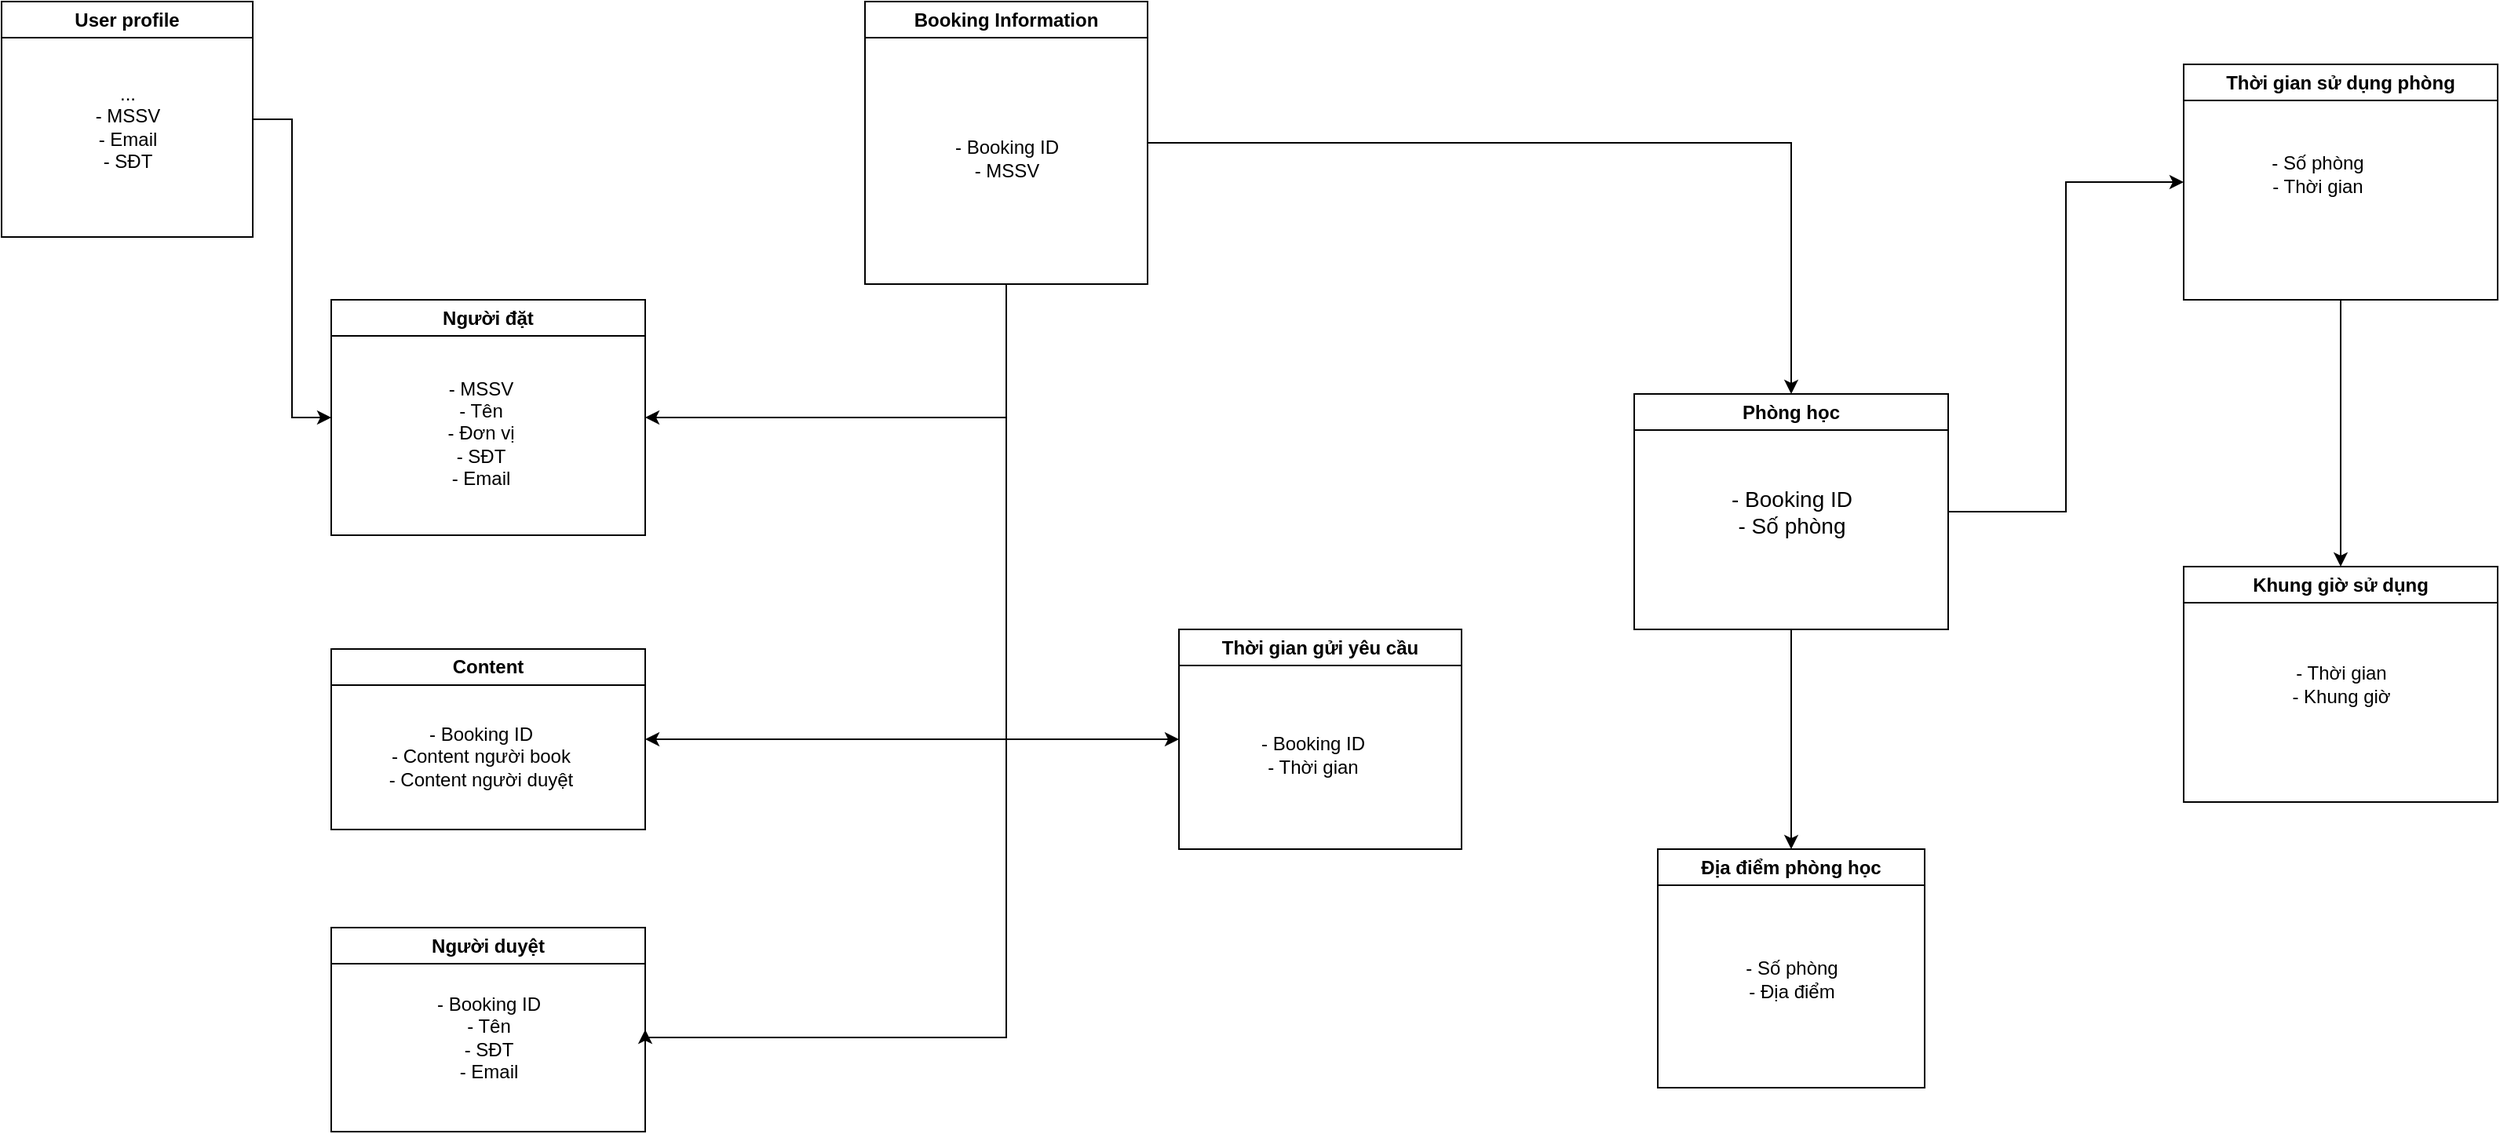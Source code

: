 <mxfile version="21.5.1" type="github">
  <diagram name="Page-1" id="D8w3A1c4NBQzabuCHDF7">
    <mxGraphModel dx="-666" dy="513" grid="1" gridSize="10" guides="1" tooltips="1" connect="1" arrows="1" fold="1" page="1" pageScale="1" pageWidth="850" pageHeight="1100" math="0" shadow="0">
      <root>
        <mxCell id="0" />
        <mxCell id="1" parent="0" />
        <mxCell id="JIk_7hETfaD4mNyKUkSH-24" style="edgeStyle=orthogonalEdgeStyle;rounded=0;orthogonalLoop=1;jettySize=auto;html=1;" parent="1" source="LEf2-nqMguErEL3u1rOa-62" target="JIk_7hETfaD4mNyKUkSH-22" edge="1">
          <mxGeometry relative="1" as="geometry" />
        </mxCell>
        <mxCell id="JIk_7hETfaD4mNyKUkSH-27" style="edgeStyle=orthogonalEdgeStyle;rounded=0;orthogonalLoop=1;jettySize=auto;html=1;entryX=0;entryY=0.5;entryDx=0;entryDy=0;" parent="1" source="LEf2-nqMguErEL3u1rOa-62" target="JIk_7hETfaD4mNyKUkSH-9" edge="1">
          <mxGeometry relative="1" as="geometry" />
        </mxCell>
        <mxCell id="LEf2-nqMguErEL3u1rOa-62" value="Phòng học" style="swimlane;whiteSpace=wrap;html=1;" parent="1" vertex="1">
          <mxGeometry x="3050" y="410" width="200" height="150" as="geometry" />
        </mxCell>
        <mxCell id="LEf2-nqMguErEL3u1rOa-63" value="&lt;font style=&quot;font-size: 14px;&quot;&gt;- Booking ID&lt;br&gt;- Số phòng&lt;br&gt;&lt;/font&gt;" style="text;html=1;align=center;verticalAlign=middle;resizable=0;points=[];autosize=1;strokeColor=none;fillColor=none;" parent="LEf2-nqMguErEL3u1rOa-62" vertex="1">
          <mxGeometry x="50" y="50" width="100" height="50" as="geometry" />
        </mxCell>
        <mxCell id="LEf2-nqMguErEL3u1rOa-64" value="Người đặt" style="swimlane;whiteSpace=wrap;html=1;" parent="1" vertex="1">
          <mxGeometry x="2220" y="350" width="200" height="150" as="geometry" />
        </mxCell>
        <mxCell id="LEf2-nqMguErEL3u1rOa-65" value="- MSSV&lt;br&gt;- Tên&lt;br&gt;- Đơn vị&lt;br&gt;- SĐT&lt;br&gt;- Email" style="text;html=1;align=center;verticalAlign=middle;resizable=0;points=[];autosize=1;strokeColor=none;fillColor=none;" parent="LEf2-nqMguErEL3u1rOa-64" vertex="1">
          <mxGeometry x="60" y="40" width="70" height="90" as="geometry" />
        </mxCell>
        <mxCell id="LEf2-nqMguErEL3u1rOa-66" value="Người duyệt" style="swimlane;whiteSpace=wrap;html=1;" parent="1" vertex="1">
          <mxGeometry x="2220" y="750" width="200" height="130" as="geometry" />
        </mxCell>
        <mxCell id="LEf2-nqMguErEL3u1rOa-67" value="- Booking ID&lt;br&gt;- Tên&lt;br&gt;- SĐT&lt;br&gt;- Email" style="text;html=1;align=center;verticalAlign=middle;resizable=0;points=[];autosize=1;strokeColor=none;fillColor=none;" parent="LEf2-nqMguErEL3u1rOa-66" vertex="1">
          <mxGeometry x="55" y="35" width="90" height="70" as="geometry" />
        </mxCell>
        <mxCell id="LEf2-nqMguErEL3u1rOa-68" value="Content" style="swimlane;whiteSpace=wrap;html=1;" parent="1" vertex="1">
          <mxGeometry x="2220" y="572.5" width="200" height="115" as="geometry" />
        </mxCell>
        <mxCell id="LEf2-nqMguErEL3u1rOa-69" value="- Booking ID&lt;br&gt;- Content người book&lt;br&gt;- Content người duyệt" style="text;html=1;align=center;verticalAlign=middle;resizable=0;points=[];autosize=1;strokeColor=none;fillColor=none;" parent="LEf2-nqMguErEL3u1rOa-68" vertex="1">
          <mxGeometry x="25" y="38" width="140" height="60" as="geometry" />
        </mxCell>
        <mxCell id="JIk_7hETfaD4mNyKUkSH-25" style="edgeStyle=orthogonalEdgeStyle;rounded=0;orthogonalLoop=1;jettySize=auto;html=1;entryX=0.5;entryY=0;entryDx=0;entryDy=0;" parent="1" source="LEf2-nqMguErEL3u1rOa-70" target="LEf2-nqMguErEL3u1rOa-62" edge="1">
          <mxGeometry relative="1" as="geometry" />
        </mxCell>
        <mxCell id="JIk_7hETfaD4mNyKUkSH-31" style="edgeStyle=orthogonalEdgeStyle;rounded=0;orthogonalLoop=1;jettySize=auto;html=1;entryX=1;entryY=0.5;entryDx=0;entryDy=0;exitX=0.5;exitY=1;exitDx=0;exitDy=0;" parent="1" source="LEf2-nqMguErEL3u1rOa-70" target="LEf2-nqMguErEL3u1rOa-68" edge="1">
          <mxGeometry relative="1" as="geometry" />
        </mxCell>
        <mxCell id="JIk_7hETfaD4mNyKUkSH-33" style="edgeStyle=orthogonalEdgeStyle;rounded=0;orthogonalLoop=1;jettySize=auto;html=1;entryX=1;entryY=0.5;entryDx=0;entryDy=0;" parent="1" source="LEf2-nqMguErEL3u1rOa-70" target="LEf2-nqMguErEL3u1rOa-66" edge="1">
          <mxGeometry relative="1" as="geometry">
            <Array as="points">
              <mxPoint x="2650" y="820" />
              <mxPoint x="2420" y="820" />
            </Array>
          </mxGeometry>
        </mxCell>
        <mxCell id="JIk_7hETfaD4mNyKUkSH-34" style="edgeStyle=orthogonalEdgeStyle;rounded=0;orthogonalLoop=1;jettySize=auto;html=1;entryX=0;entryY=0.5;entryDx=0;entryDy=0;" parent="1" source="LEf2-nqMguErEL3u1rOa-70" target="JIk_7hETfaD4mNyKUkSH-28" edge="1">
          <mxGeometry relative="1" as="geometry">
            <Array as="points">
              <mxPoint x="2650" y="630" />
            </Array>
          </mxGeometry>
        </mxCell>
        <mxCell id="GMUNA0h8KNTd85h-_5Es-1" style="edgeStyle=orthogonalEdgeStyle;rounded=0;orthogonalLoop=1;jettySize=auto;html=1;entryX=1;entryY=0.5;entryDx=0;entryDy=0;exitX=0.5;exitY=1;exitDx=0;exitDy=0;" edge="1" parent="1" source="LEf2-nqMguErEL3u1rOa-70" target="LEf2-nqMguErEL3u1rOa-64">
          <mxGeometry relative="1" as="geometry" />
        </mxCell>
        <mxCell id="LEf2-nqMguErEL3u1rOa-70" value="Booking Information" style="swimlane;whiteSpace=wrap;html=1;" parent="1" vertex="1">
          <mxGeometry x="2560" y="160" width="180" height="180" as="geometry" />
        </mxCell>
        <mxCell id="LEf2-nqMguErEL3u1rOa-71" value="- Booking ID&lt;br&gt;- MSSV" style="text;html=1;align=center;verticalAlign=middle;resizable=0;points=[];autosize=1;strokeColor=none;fillColor=none;" parent="LEf2-nqMguErEL3u1rOa-70" vertex="1">
          <mxGeometry x="45" y="80" width="90" height="40" as="geometry" />
        </mxCell>
        <mxCell id="GMUNA0h8KNTd85h-_5Es-2" style="edgeStyle=orthogonalEdgeStyle;rounded=0;orthogonalLoop=1;jettySize=auto;html=1;entryX=0;entryY=0.5;entryDx=0;entryDy=0;" edge="1" parent="1" source="ioqxV5oBWN_LTfzM5Hr--13" target="LEf2-nqMguErEL3u1rOa-64">
          <mxGeometry relative="1" as="geometry" />
        </mxCell>
        <mxCell id="ioqxV5oBWN_LTfzM5Hr--13" value="User profile" style="swimlane;whiteSpace=wrap;html=1;" parent="1" vertex="1">
          <mxGeometry x="2010" y="160" width="160" height="150" as="geometry" />
        </mxCell>
        <mxCell id="ioqxV5oBWN_LTfzM5Hr--15" value="...&lt;br&gt;- MSSV&lt;br&gt;- Email&lt;br&gt;- SĐT" style="text;html=1;align=center;verticalAlign=middle;resizable=0;points=[];autosize=1;strokeColor=none;fillColor=none;" parent="ioqxV5oBWN_LTfzM5Hr--13" vertex="1">
          <mxGeometry x="50" y="45" width="60" height="70" as="geometry" />
        </mxCell>
        <mxCell id="JIk_7hETfaD4mNyKUkSH-26" style="edgeStyle=orthogonalEdgeStyle;rounded=0;orthogonalLoop=1;jettySize=auto;html=1;entryX=0.5;entryY=0;entryDx=0;entryDy=0;" parent="1" source="JIk_7hETfaD4mNyKUkSH-9" target="JIk_7hETfaD4mNyKUkSH-11" edge="1">
          <mxGeometry relative="1" as="geometry" />
        </mxCell>
        <mxCell id="JIk_7hETfaD4mNyKUkSH-9" value="Thời gian sử dụng phòng" style="swimlane;whiteSpace=wrap;html=1;" parent="1" vertex="1">
          <mxGeometry x="3400" y="200" width="200" height="150" as="geometry" />
        </mxCell>
        <mxCell id="JIk_7hETfaD4mNyKUkSH-10" value="- Số phòng&lt;br&gt;- Thời gian" style="text;html=1;align=center;verticalAlign=middle;resizable=0;points=[];autosize=1;strokeColor=none;fillColor=none;" parent="JIk_7hETfaD4mNyKUkSH-9" vertex="1">
          <mxGeometry x="45" y="50" width="80" height="40" as="geometry" />
        </mxCell>
        <mxCell id="JIk_7hETfaD4mNyKUkSH-11" value="Khung giờ sử dụng" style="swimlane;whiteSpace=wrap;html=1;" parent="1" vertex="1">
          <mxGeometry x="3400" y="520" width="200" height="150" as="geometry" />
        </mxCell>
        <mxCell id="JIk_7hETfaD4mNyKUkSH-18" value="- Thời gian&lt;br&gt;- Khung giờ" style="text;html=1;align=center;verticalAlign=middle;resizable=0;points=[];autosize=1;strokeColor=none;fillColor=none;" parent="JIk_7hETfaD4mNyKUkSH-11" vertex="1">
          <mxGeometry x="55" y="55" width="90" height="40" as="geometry" />
        </mxCell>
        <mxCell id="JIk_7hETfaD4mNyKUkSH-22" value="Địa điểm phòng học" style="swimlane;whiteSpace=wrap;html=1;" parent="1" vertex="1">
          <mxGeometry x="3065" y="700" width="170" height="152" as="geometry" />
        </mxCell>
        <mxCell id="JIk_7hETfaD4mNyKUkSH-23" value="- Số phòng&lt;br&gt;- Địa điểm" style="text;html=1;align=center;verticalAlign=middle;resizable=0;points=[];autosize=1;strokeColor=none;fillColor=none;" parent="JIk_7hETfaD4mNyKUkSH-22" vertex="1">
          <mxGeometry x="45" y="63" width="80" height="40" as="geometry" />
        </mxCell>
        <mxCell id="JIk_7hETfaD4mNyKUkSH-28" value="Thời gian gửi yêu cầu" style="swimlane;whiteSpace=wrap;html=1;" parent="1" vertex="1">
          <mxGeometry x="2760" y="560" width="180" height="140" as="geometry" />
        </mxCell>
        <mxCell id="JIk_7hETfaD4mNyKUkSH-29" value="- Booking ID&lt;br&gt;- Thời gian" style="text;html=1;align=center;verticalAlign=middle;resizable=0;points=[];autosize=1;strokeColor=none;fillColor=none;" parent="JIk_7hETfaD4mNyKUkSH-28" vertex="1">
          <mxGeometry x="40" y="60" width="90" height="40" as="geometry" />
        </mxCell>
      </root>
    </mxGraphModel>
  </diagram>
</mxfile>
